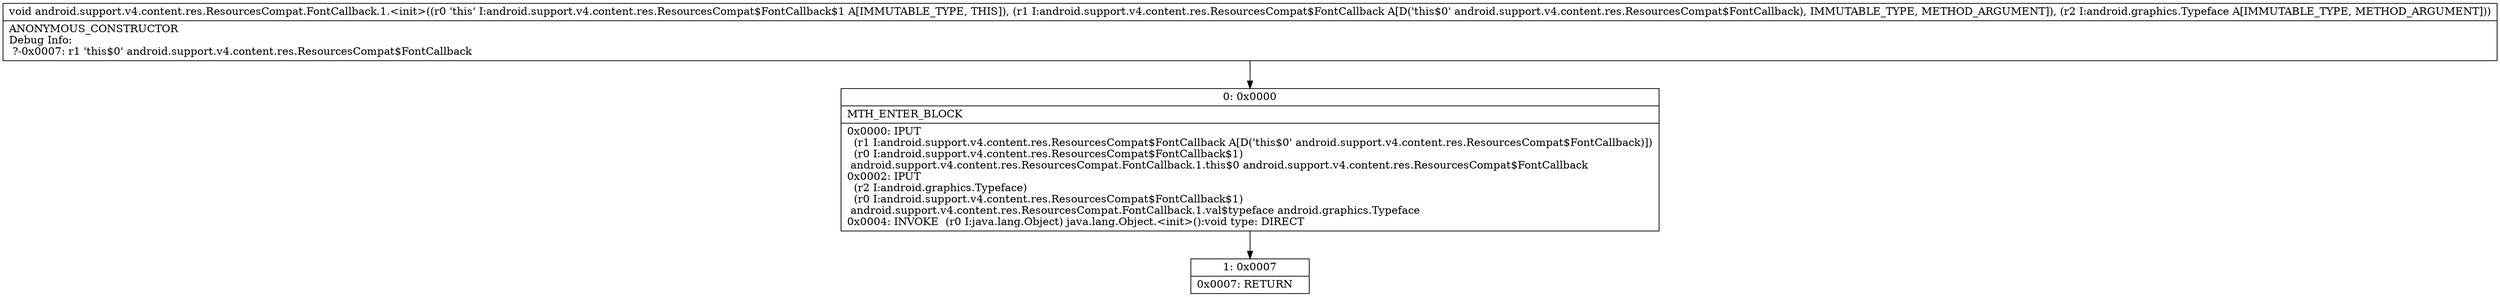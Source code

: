 digraph "CFG forandroid.support.v4.content.res.ResourcesCompat.FontCallback.1.\<init\>(Landroid\/support\/v4\/content\/res\/ResourcesCompat$FontCallback;Landroid\/graphics\/Typeface;)V" {
Node_0 [shape=record,label="{0\:\ 0x0000|MTH_ENTER_BLOCK\l|0x0000: IPUT  \l  (r1 I:android.support.v4.content.res.ResourcesCompat$FontCallback A[D('this$0' android.support.v4.content.res.ResourcesCompat$FontCallback)])\l  (r0 I:android.support.v4.content.res.ResourcesCompat$FontCallback$1)\l android.support.v4.content.res.ResourcesCompat.FontCallback.1.this$0 android.support.v4.content.res.ResourcesCompat$FontCallback \l0x0002: IPUT  \l  (r2 I:android.graphics.Typeface)\l  (r0 I:android.support.v4.content.res.ResourcesCompat$FontCallback$1)\l android.support.v4.content.res.ResourcesCompat.FontCallback.1.val$typeface android.graphics.Typeface \l0x0004: INVOKE  (r0 I:java.lang.Object) java.lang.Object.\<init\>():void type: DIRECT \l}"];
Node_1 [shape=record,label="{1\:\ 0x0007|0x0007: RETURN   \l}"];
MethodNode[shape=record,label="{void android.support.v4.content.res.ResourcesCompat.FontCallback.1.\<init\>((r0 'this' I:android.support.v4.content.res.ResourcesCompat$FontCallback$1 A[IMMUTABLE_TYPE, THIS]), (r1 I:android.support.v4.content.res.ResourcesCompat$FontCallback A[D('this$0' android.support.v4.content.res.ResourcesCompat$FontCallback), IMMUTABLE_TYPE, METHOD_ARGUMENT]), (r2 I:android.graphics.Typeface A[IMMUTABLE_TYPE, METHOD_ARGUMENT]))  | ANONYMOUS_CONSTRUCTOR\lDebug Info:\l  ?\-0x0007: r1 'this$0' android.support.v4.content.res.ResourcesCompat$FontCallback\l}"];
MethodNode -> Node_0;
Node_0 -> Node_1;
}

